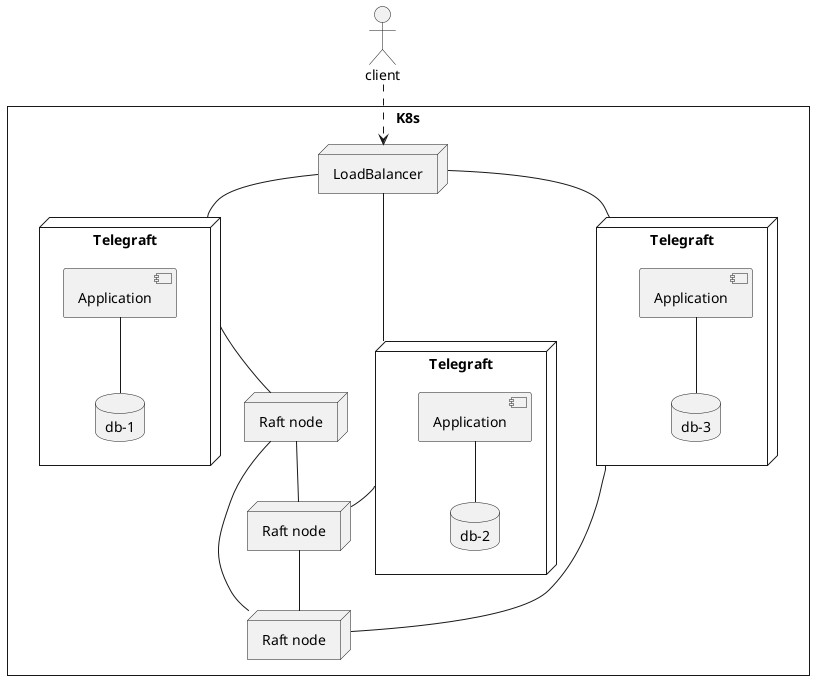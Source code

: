 @startuml kube_cluster

skinparam style strictuml

actor "client"
rectangle "K8s" {

  node Telegraft as tnode1 {
    component [Application] as app1
    database "db-1" as db1
  }

  node Telegraft as tnode2 {
    component [Application] as app2
      database "db-2" as db2
  }

  node Telegraft as tnode3 {
    component [Application] as app3
    database "db-3" as db3
  }

  node "Raft node" as rn1
  node "Raft node" as rn2
  node "Raft node" as rn3
  node LoadBalancer

}

client ..> LoadBalancer
LoadBalancer -- tnode1
LoadBalancer -- tnode2
LoadBalancer -- tnode3

app1 -- db1
app2 -- db2
app3 -- db3

tnode1 -- rn1
tnode2 -- rn2
tnode3 -- rn3

rn1 -- rn2
rn2 -- rn3
rn3 -- rn1

@enduml